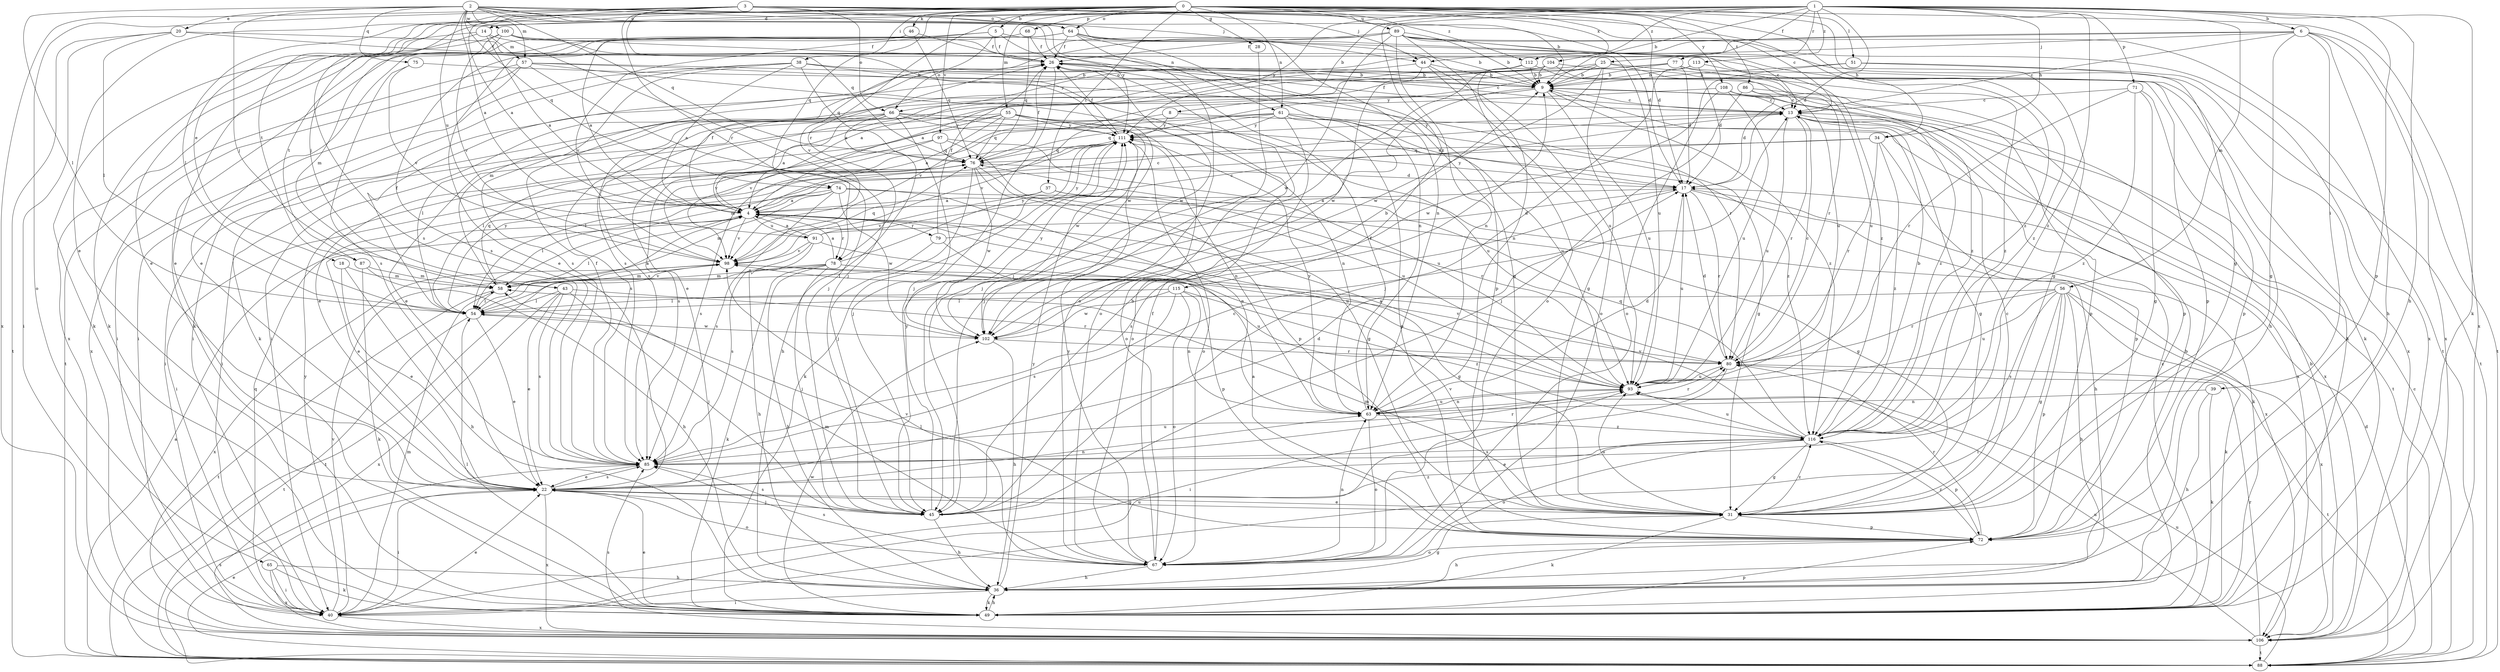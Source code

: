 strict digraph  {
0;
1;
2;
3;
4;
5;
6;
8;
9;
13;
14;
17;
18;
20;
22;
25;
26;
28;
31;
34;
36;
37;
38;
39;
40;
43;
44;
45;
46;
49;
51;
54;
55;
56;
57;
58;
61;
63;
64;
65;
66;
67;
68;
71;
72;
74;
75;
76;
77;
78;
79;
80;
85;
86;
87;
88;
89;
91;
93;
97;
98;
100;
102;
104;
106;
108;
111;
112;
113;
115;
116;
0 -> 5  [label=b];
0 -> 14  [label=d];
0 -> 17  [label=d];
0 -> 18  [label=e];
0 -> 28  [label=g];
0 -> 31  [label=g];
0 -> 34  [label=h];
0 -> 37  [label=i];
0 -> 38  [label=i];
0 -> 46  [label=k];
0 -> 51  [label=l];
0 -> 54  [label=l];
0 -> 55  [label=m];
0 -> 61  [label=n];
0 -> 64  [label=o];
0 -> 85  [label=s];
0 -> 86  [label=t];
0 -> 87  [label=t];
0 -> 89  [label=u];
0 -> 97  [label=v];
0 -> 104  [label=x];
0 -> 106  [label=x];
0 -> 108  [label=y];
0 -> 112  [label=z];
1 -> 6  [label=b];
1 -> 8  [label=b];
1 -> 9  [label=b];
1 -> 17  [label=d];
1 -> 25  [label=f];
1 -> 34  [label=h];
1 -> 36  [label=h];
1 -> 43  [label=j];
1 -> 49  [label=k];
1 -> 56  [label=m];
1 -> 68  [label=p];
1 -> 71  [label=p];
1 -> 72  [label=p];
1 -> 74  [label=q];
1 -> 77  [label=r];
1 -> 78  [label=r];
1 -> 111  [label=y];
1 -> 112  [label=z];
1 -> 113  [label=z];
1 -> 115  [label=z];
1 -> 116  [label=z];
2 -> 4  [label=a];
2 -> 9  [label=b];
2 -> 20  [label=e];
2 -> 43  [label=j];
2 -> 44  [label=j];
2 -> 54  [label=l];
2 -> 57  [label=m];
2 -> 61  [label=n];
2 -> 63  [label=n];
2 -> 64  [label=o];
2 -> 74  [label=q];
2 -> 75  [label=q];
2 -> 76  [label=q];
2 -> 91  [label=u];
2 -> 100  [label=w];
2 -> 111  [label=y];
3 -> 4  [label=a];
3 -> 13  [label=c];
3 -> 17  [label=d];
3 -> 22  [label=e];
3 -> 44  [label=j];
3 -> 64  [label=o];
3 -> 65  [label=o];
3 -> 66  [label=o];
3 -> 76  [label=q];
3 -> 78  [label=r];
3 -> 106  [label=x];
3 -> 116  [label=z];
4 -> 13  [label=c];
4 -> 22  [label=e];
4 -> 26  [label=f];
4 -> 54  [label=l];
4 -> 78  [label=r];
4 -> 79  [label=r];
4 -> 91  [label=u];
4 -> 93  [label=u];
4 -> 98  [label=v];
5 -> 26  [label=f];
5 -> 66  [label=o];
5 -> 72  [label=p];
5 -> 87  [label=t];
5 -> 98  [label=v];
5 -> 116  [label=z];
6 -> 13  [label=c];
6 -> 31  [label=g];
6 -> 36  [label=h];
6 -> 39  [label=i];
6 -> 44  [label=j];
6 -> 66  [label=o];
6 -> 85  [label=s];
6 -> 88  [label=t];
6 -> 106  [label=x];
8 -> 98  [label=v];
8 -> 106  [label=x];
8 -> 111  [label=y];
9 -> 13  [label=c];
9 -> 22  [label=e];
9 -> 45  [label=j];
9 -> 85  [label=s];
9 -> 93  [label=u];
9 -> 116  [label=z];
13 -> 26  [label=f];
13 -> 31  [label=g];
13 -> 80  [label=r];
13 -> 88  [label=t];
13 -> 93  [label=u];
13 -> 106  [label=x];
13 -> 111  [label=y];
14 -> 4  [label=a];
14 -> 22  [label=e];
14 -> 45  [label=j];
14 -> 49  [label=k];
14 -> 57  [label=m];
17 -> 4  [label=a];
17 -> 36  [label=h];
17 -> 49  [label=k];
17 -> 80  [label=r];
17 -> 85  [label=s];
17 -> 93  [label=u];
17 -> 111  [label=y];
18 -> 22  [label=e];
18 -> 36  [label=h];
18 -> 58  [label=m];
20 -> 26  [label=f];
20 -> 40  [label=i];
20 -> 54  [label=l];
20 -> 88  [label=t];
20 -> 116  [label=z];
22 -> 17  [label=d];
22 -> 31  [label=g];
22 -> 40  [label=i];
22 -> 45  [label=j];
22 -> 63  [label=n];
22 -> 67  [label=o];
22 -> 85  [label=s];
22 -> 106  [label=x];
25 -> 4  [label=a];
25 -> 9  [label=b];
25 -> 36  [label=h];
25 -> 67  [label=o];
25 -> 80  [label=r];
25 -> 102  [label=w];
25 -> 111  [label=y];
26 -> 9  [label=b];
26 -> 13  [label=c];
26 -> 45  [label=j];
26 -> 102  [label=w];
28 -> 45  [label=j];
31 -> 13  [label=c];
31 -> 22  [label=e];
31 -> 49  [label=k];
31 -> 58  [label=m];
31 -> 72  [label=p];
31 -> 93  [label=u];
31 -> 98  [label=v];
31 -> 116  [label=z];
34 -> 58  [label=m];
34 -> 72  [label=p];
34 -> 76  [label=q];
34 -> 80  [label=r];
34 -> 116  [label=z];
36 -> 31  [label=g];
36 -> 40  [label=i];
36 -> 49  [label=k];
36 -> 111  [label=y];
37 -> 4  [label=a];
37 -> 80  [label=r];
37 -> 98  [label=v];
37 -> 106  [label=x];
38 -> 4  [label=a];
38 -> 9  [label=b];
38 -> 40  [label=i];
38 -> 49  [label=k];
38 -> 67  [label=o];
38 -> 76  [label=q];
38 -> 85  [label=s];
38 -> 116  [label=z];
39 -> 36  [label=h];
39 -> 49  [label=k];
39 -> 63  [label=n];
40 -> 22  [label=e];
40 -> 58  [label=m];
40 -> 76  [label=q];
40 -> 93  [label=u];
40 -> 98  [label=v];
40 -> 106  [label=x];
40 -> 111  [label=y];
43 -> 22  [label=e];
43 -> 45  [label=j];
43 -> 54  [label=l];
43 -> 80  [label=r];
43 -> 85  [label=s];
43 -> 106  [label=x];
44 -> 4  [label=a];
44 -> 9  [label=b];
44 -> 31  [label=g];
44 -> 93  [label=u];
44 -> 102  [label=w];
45 -> 9  [label=b];
45 -> 13  [label=c];
45 -> 36  [label=h];
45 -> 85  [label=s];
45 -> 111  [label=y];
45 -> 116  [label=z];
46 -> 4  [label=a];
46 -> 26  [label=f];
46 -> 76  [label=q];
46 -> 106  [label=x];
49 -> 9  [label=b];
49 -> 13  [label=c];
49 -> 22  [label=e];
49 -> 36  [label=h];
49 -> 54  [label=l];
49 -> 72  [label=p];
49 -> 102  [label=w];
51 -> 9  [label=b];
51 -> 67  [label=o];
51 -> 88  [label=t];
51 -> 106  [label=x];
54 -> 4  [label=a];
54 -> 22  [label=e];
54 -> 26  [label=f];
54 -> 88  [label=t];
54 -> 102  [label=w];
54 -> 111  [label=y];
55 -> 4  [label=a];
55 -> 22  [label=e];
55 -> 40  [label=i];
55 -> 63  [label=n];
55 -> 76  [label=q];
55 -> 93  [label=u];
55 -> 98  [label=v];
55 -> 102  [label=w];
55 -> 111  [label=y];
56 -> 31  [label=g];
56 -> 36  [label=h];
56 -> 40  [label=i];
56 -> 49  [label=k];
56 -> 54  [label=l];
56 -> 72  [label=p];
56 -> 80  [label=r];
56 -> 85  [label=s];
56 -> 93  [label=u];
56 -> 106  [label=x];
57 -> 9  [label=b];
57 -> 40  [label=i];
57 -> 45  [label=j];
57 -> 80  [label=r];
57 -> 88  [label=t];
57 -> 102  [label=w];
57 -> 106  [label=x];
58 -> 54  [label=l];
58 -> 76  [label=q];
58 -> 88  [label=t];
58 -> 98  [label=v];
61 -> 17  [label=d];
61 -> 22  [label=e];
61 -> 31  [label=g];
61 -> 67  [label=o];
61 -> 72  [label=p];
61 -> 76  [label=q];
61 -> 93  [label=u];
61 -> 98  [label=v];
61 -> 111  [label=y];
63 -> 17  [label=d];
63 -> 26  [label=f];
63 -> 67  [label=o];
63 -> 80  [label=r];
63 -> 93  [label=u];
63 -> 111  [label=y];
63 -> 116  [label=z];
64 -> 9  [label=b];
64 -> 13  [label=c];
64 -> 22  [label=e];
64 -> 26  [label=f];
64 -> 49  [label=k];
64 -> 63  [label=n];
64 -> 67  [label=o];
65 -> 36  [label=h];
65 -> 40  [label=i];
65 -> 49  [label=k];
65 -> 106  [label=x];
66 -> 4  [label=a];
66 -> 36  [label=h];
66 -> 40  [label=i];
66 -> 45  [label=j];
66 -> 54  [label=l];
66 -> 67  [label=o];
66 -> 85  [label=s];
66 -> 111  [label=y];
66 -> 116  [label=z];
67 -> 26  [label=f];
67 -> 36  [label=h];
67 -> 58  [label=m];
67 -> 63  [label=n];
67 -> 85  [label=s];
67 -> 98  [label=v];
67 -> 111  [label=y];
68 -> 26  [label=f];
68 -> 58  [label=m];
68 -> 76  [label=q];
71 -> 13  [label=c];
71 -> 31  [label=g];
71 -> 72  [label=p];
71 -> 80  [label=r];
71 -> 116  [label=z];
72 -> 4  [label=a];
72 -> 36  [label=h];
72 -> 54  [label=l];
72 -> 67  [label=o];
72 -> 80  [label=r];
72 -> 116  [label=z];
74 -> 4  [label=a];
74 -> 31  [label=g];
74 -> 54  [label=l];
74 -> 58  [label=m];
74 -> 63  [label=n];
74 -> 85  [label=s];
74 -> 102  [label=w];
75 -> 9  [label=b];
75 -> 85  [label=s];
75 -> 98  [label=v];
76 -> 17  [label=d];
76 -> 26  [label=f];
76 -> 31  [label=g];
76 -> 40  [label=i];
76 -> 45  [label=j];
76 -> 85  [label=s];
76 -> 93  [label=u];
76 -> 102  [label=w];
77 -> 9  [label=b];
77 -> 17  [label=d];
77 -> 40  [label=i];
77 -> 49  [label=k];
77 -> 58  [label=m];
77 -> 116  [label=z];
78 -> 4  [label=a];
78 -> 36  [label=h];
78 -> 45  [label=j];
78 -> 49  [label=k];
78 -> 58  [label=m];
78 -> 88  [label=t];
78 -> 93  [label=u];
78 -> 111  [label=y];
79 -> 26  [label=f];
79 -> 54  [label=l];
79 -> 72  [label=p];
79 -> 111  [label=y];
80 -> 13  [label=c];
80 -> 17  [label=d];
80 -> 40  [label=i];
80 -> 88  [label=t];
80 -> 93  [label=u];
80 -> 98  [label=v];
85 -> 22  [label=e];
85 -> 26  [label=f];
85 -> 80  [label=r];
85 -> 93  [label=u];
86 -> 13  [label=c];
86 -> 17  [label=d];
86 -> 45  [label=j];
86 -> 72  [label=p];
87 -> 36  [label=h];
87 -> 49  [label=k];
87 -> 58  [label=m];
88 -> 4  [label=a];
88 -> 13  [label=c];
88 -> 17  [label=d];
88 -> 22  [label=e];
88 -> 85  [label=s];
88 -> 93  [label=u];
89 -> 9  [label=b];
89 -> 22  [label=e];
89 -> 26  [label=f];
89 -> 31  [label=g];
89 -> 63  [label=n];
89 -> 67  [label=o];
89 -> 88  [label=t];
89 -> 93  [label=u];
89 -> 98  [label=v];
89 -> 102  [label=w];
89 -> 106  [label=x];
91 -> 4  [label=a];
91 -> 13  [label=c];
91 -> 17  [label=d];
91 -> 31  [label=g];
91 -> 36  [label=h];
91 -> 85  [label=s];
91 -> 98  [label=v];
93 -> 4  [label=a];
93 -> 63  [label=n];
97 -> 54  [label=l];
97 -> 72  [label=p];
97 -> 76  [label=q];
97 -> 85  [label=s];
97 -> 93  [label=u];
98 -> 58  [label=m];
98 -> 76  [label=q];
98 -> 106  [label=x];
100 -> 22  [label=e];
100 -> 26  [label=f];
100 -> 31  [label=g];
100 -> 49  [label=k];
100 -> 98  [label=v];
100 -> 111  [label=y];
102 -> 9  [label=b];
102 -> 36  [label=h];
102 -> 80  [label=r];
102 -> 111  [label=y];
104 -> 4  [label=a];
104 -> 9  [label=b];
104 -> 40  [label=i];
104 -> 49  [label=k];
104 -> 63  [label=n];
104 -> 72  [label=p];
106 -> 9  [label=b];
106 -> 80  [label=r];
106 -> 85  [label=s];
106 -> 88  [label=t];
106 -> 93  [label=u];
108 -> 13  [label=c];
108 -> 72  [label=p];
108 -> 93  [label=u];
108 -> 98  [label=v];
108 -> 102  [label=w];
108 -> 116  [label=z];
111 -> 26  [label=f];
111 -> 49  [label=k];
111 -> 54  [label=l];
111 -> 63  [label=n];
111 -> 67  [label=o];
111 -> 76  [label=q];
112 -> 9  [label=b];
112 -> 45  [label=j];
112 -> 85  [label=s];
112 -> 93  [label=u];
113 -> 9  [label=b];
113 -> 17  [label=d];
113 -> 45  [label=j];
113 -> 93  [label=u];
115 -> 54  [label=l];
115 -> 63  [label=n];
115 -> 67  [label=o];
115 -> 85  [label=s];
115 -> 102  [label=w];
115 -> 116  [label=z];
116 -> 9  [label=b];
116 -> 22  [label=e];
116 -> 31  [label=g];
116 -> 67  [label=o];
116 -> 72  [label=p];
116 -> 76  [label=q];
116 -> 85  [label=s];
116 -> 93  [label=u];
116 -> 98  [label=v];
}
